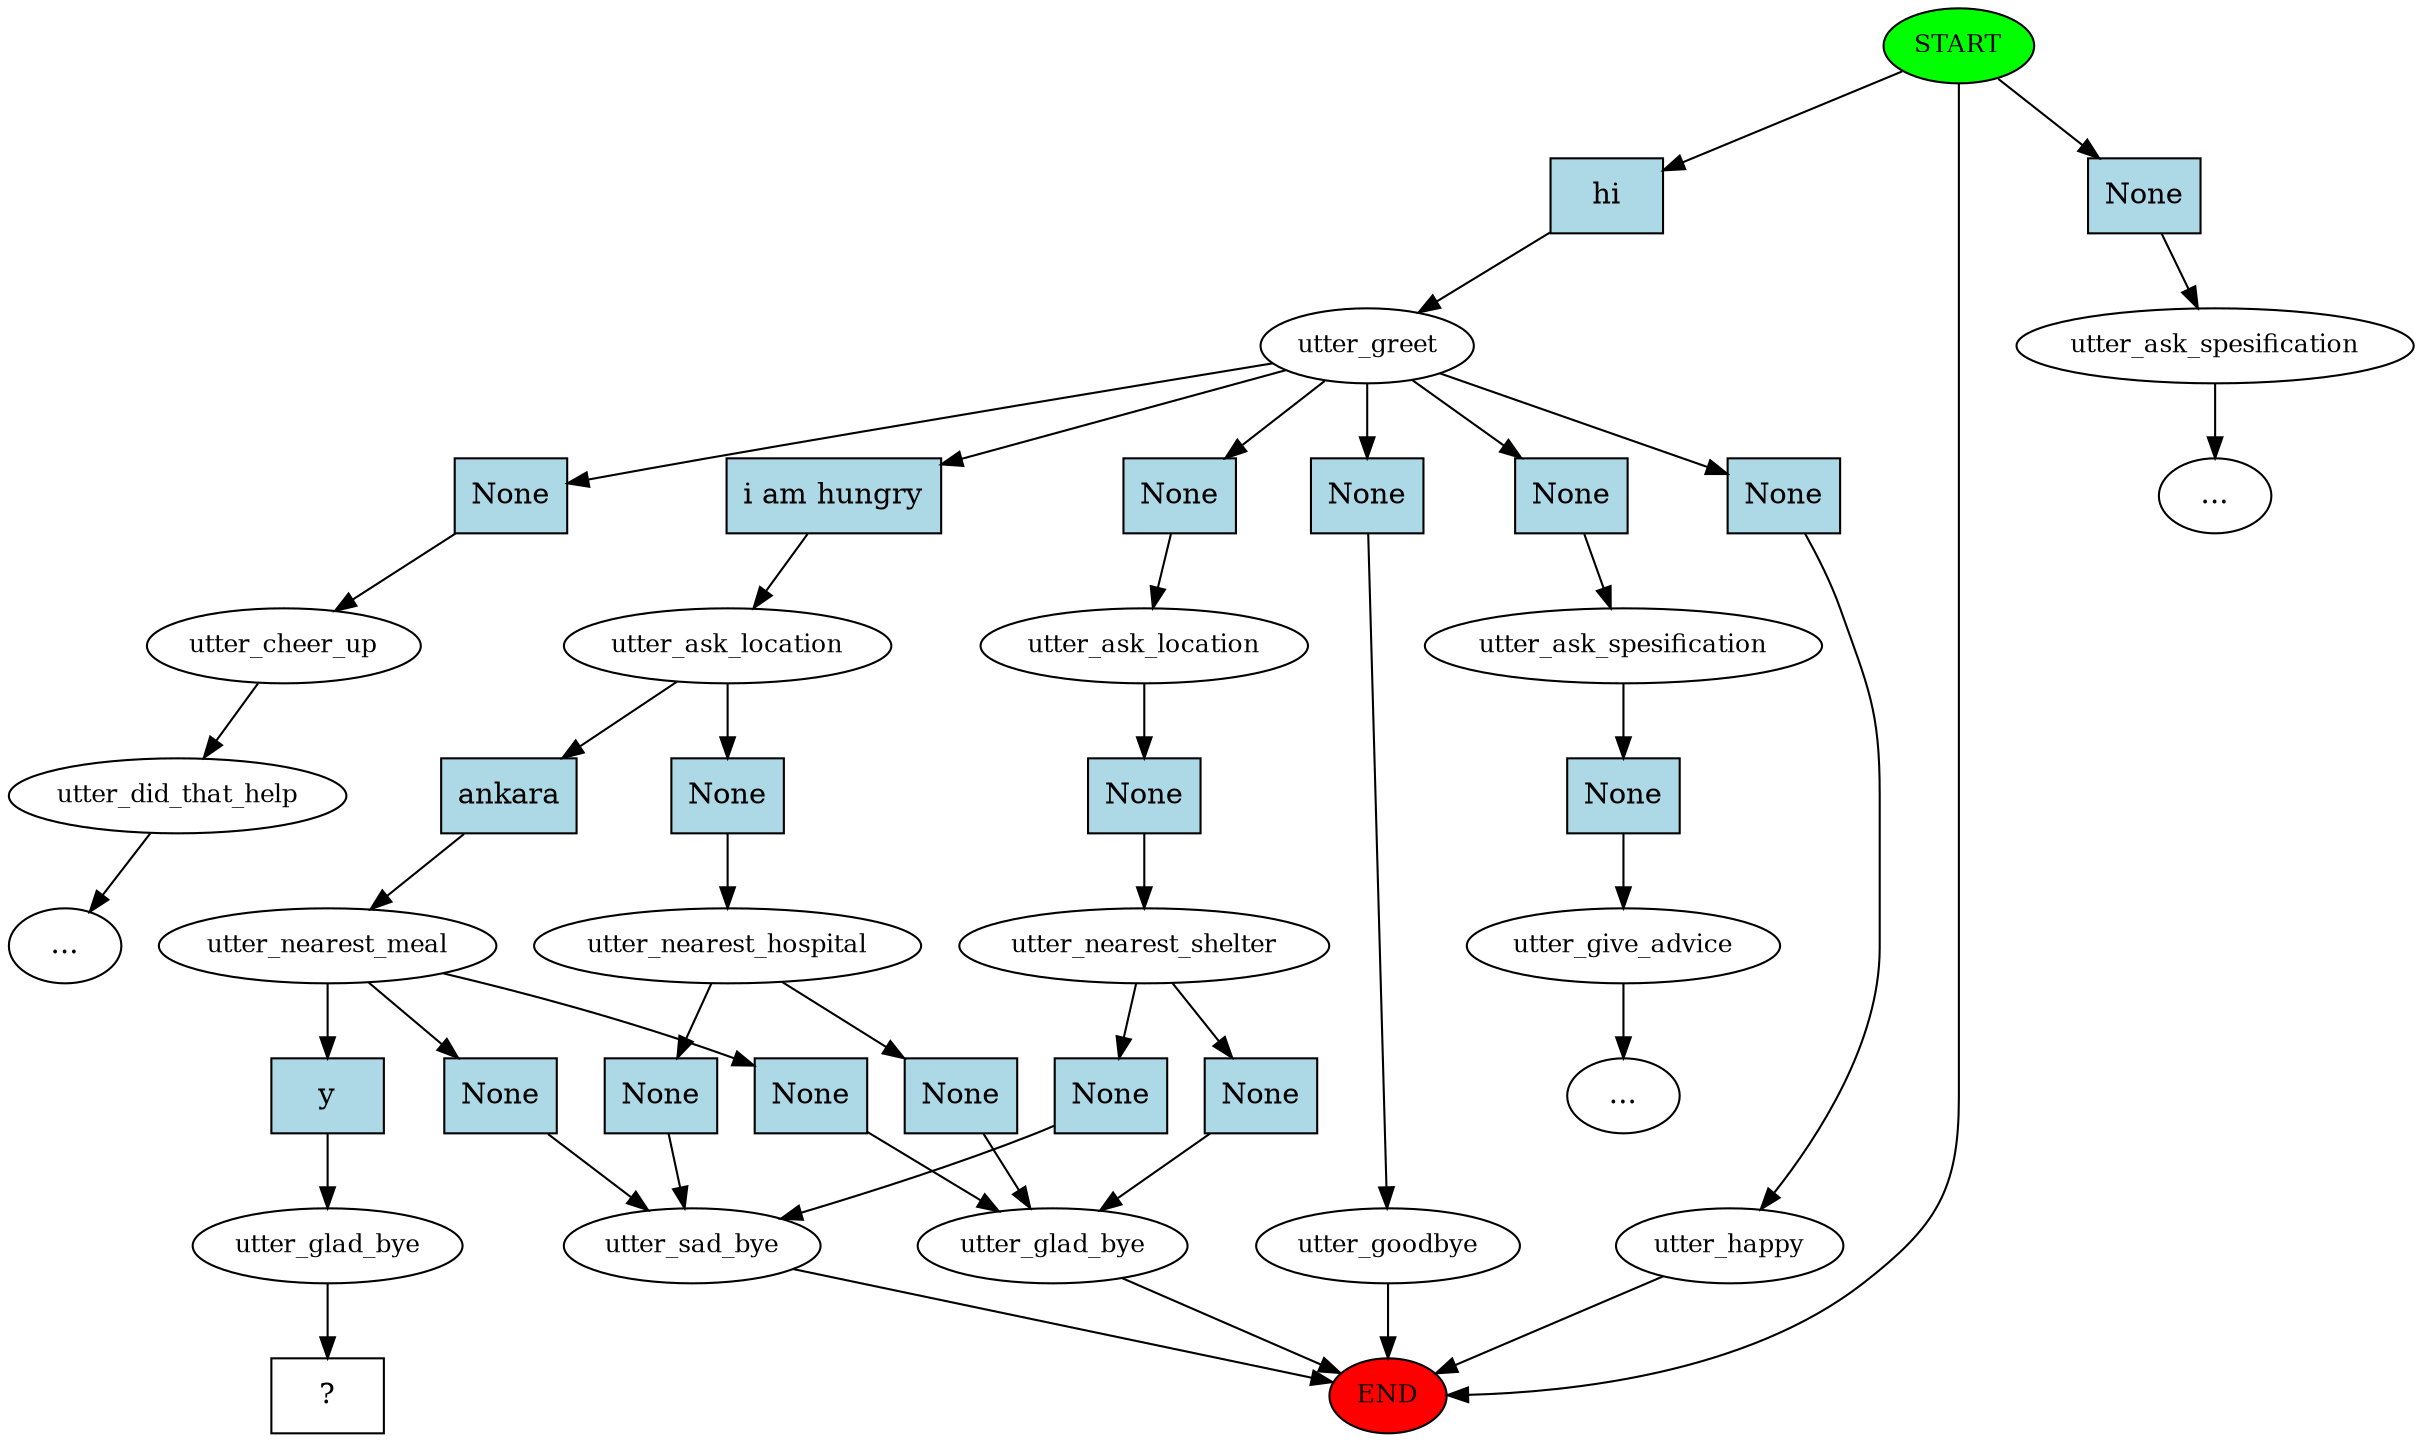 digraph  {
0 [class="start active", fillcolor=green, fontsize=12, label=START, style=filled];
"-1" [class=end, fillcolor=red, fontsize=12, label=END, style=filled];
1 [class=active, fontsize=12, label=utter_greet];
2 [class="", fontsize=12, label=utter_ask_location];
3 [class="", fontsize=12, label=utter_nearest_shelter];
4 [class="", fontsize=12, label=utter_sad_bye];
6 [class=active, fontsize=12, label=utter_ask_location];
7 [class=active, fontsize=12, label=utter_nearest_meal];
8 [class="", fontsize=12, label=utter_glad_bye];
15 [class="", fontsize=12, label=utter_nearest_hospital];
21 [class="", fontsize=12, label=utter_ask_spesification];
"-3" [class=ellipsis, label="..."];
23 [class="", fontsize=12, label=utter_happy];
25 [class="", fontsize=12, label=utter_cheer_up];
26 [class="", fontsize=12, label=utter_did_that_help];
"-5" [class=ellipsis, label="..."];
31 [class="", fontsize=12, label=utter_goodbye];
33 [class="", fontsize=12, label=utter_ask_spesification];
34 [class="", fontsize=12, label=utter_give_advice];
"-7" [class=ellipsis, label="..."];
45 [class=active, fontsize=12, label=utter_glad_bye];
46 [class="intent dashed active", label="  ?  ", shape=rect];
47 [class="intent active", fillcolor=lightblue, label=hi, shape=rect, style=filled];
48 [class=intent, fillcolor=lightblue, label=None, shape=rect, style=filled];
49 [class=intent, fillcolor=lightblue, label=None, shape=rect, style=filled];
50 [class="intent active", fillcolor=lightblue, label="i am hungry", shape=rect, style=filled];
51 [class=intent, fillcolor=lightblue, label=None, shape=rect, style=filled];
52 [class=intent, fillcolor=lightblue, label=None, shape=rect, style=filled];
53 [class=intent, fillcolor=lightblue, label=None, shape=rect, style=filled];
54 [class=intent, fillcolor=lightblue, label=None, shape=rect, style=filled];
55 [class=intent, fillcolor=lightblue, label=None, shape=rect, style=filled];
56 [class=intent, fillcolor=lightblue, label=None, shape=rect, style=filled];
57 [class=intent, fillcolor=lightblue, label=None, shape=rect, style=filled];
58 [class="intent active", fillcolor=lightblue, label=ankara, shape=rect, style=filled];
59 [class=intent, fillcolor=lightblue, label=None, shape=rect, style=filled];
60 [class=intent, fillcolor=lightblue, label=None, shape=rect, style=filled];
61 [class=intent, fillcolor=lightblue, label=None, shape=rect, style=filled];
62 [class="intent active", fillcolor=lightblue, label=y, shape=rect, style=filled];
63 [class=intent, fillcolor=lightblue, label=None, shape=rect, style=filled];
64 [class=intent, fillcolor=lightblue, label=None, shape=rect, style=filled];
65 [class=intent, fillcolor=lightblue, label=None, shape=rect, style=filled];
0 -> "-1"  [class="", key=NONE, label=""];
0 -> 47  [class=active, key=0];
0 -> 48  [class="", key=0];
1 -> 49  [class="", key=0];
1 -> 50  [class=active, key=0];
1 -> 51  [class="", key=0];
1 -> 52  [class="", key=0];
1 -> 53  [class="", key=0];
1 -> 54  [class="", key=0];
2 -> 55  [class="", key=0];
3 -> 56  [class="", key=0];
3 -> 57  [class="", key=0];
4 -> "-1"  [class="", key=NONE, label=""];
6 -> 58  [class=active, key=0];
6 -> 59  [class="", key=0];
7 -> 60  [class="", key=0];
7 -> 61  [class="", key=0];
7 -> 62  [class=active, key=0];
8 -> "-1"  [class="", key=NONE, label=""];
15 -> 63  [class="", key=0];
15 -> 64  [class="", key=0];
21 -> "-3"  [class="", key=NONE, label=""];
23 -> "-1"  [class="", key=NONE, label=""];
25 -> 26  [class="", key=NONE, label=""];
26 -> "-5"  [class="", key=NONE, label=""];
31 -> "-1"  [class="", key=NONE, label=""];
33 -> 65  [class="", key=0];
34 -> "-7"  [class="", key=NONE, label=""];
45 -> 46  [class=active, key=NONE, label=""];
47 -> 1  [class=active, key=0];
48 -> 21  [class="", key=0];
49 -> 2  [class="", key=0];
50 -> 6  [class=active, key=0];
51 -> 23  [class="", key=0];
52 -> 25  [class="", key=0];
53 -> 31  [class="", key=0];
54 -> 33  [class="", key=0];
55 -> 3  [class="", key=0];
56 -> 4  [class="", key=0];
57 -> 8  [class="", key=0];
58 -> 7  [class=active, key=0];
59 -> 15  [class="", key=0];
60 -> 8  [class="", key=0];
61 -> 4  [class="", key=0];
62 -> 45  [class=active, key=0];
63 -> 8  [class="", key=0];
64 -> 4  [class="", key=0];
65 -> 34  [class="", key=0];
}

